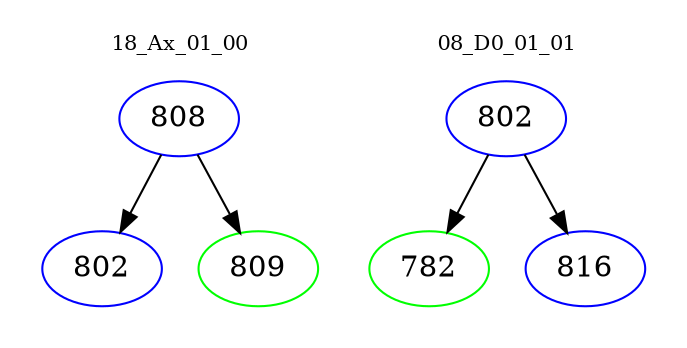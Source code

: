 digraph{
subgraph cluster_0 {
color = white
label = "18_Ax_01_00";
fontsize=10;
T0_808 [label="808", color="blue"]
T0_808 -> T0_802 [color="black"]
T0_802 [label="802", color="blue"]
T0_808 -> T0_809 [color="black"]
T0_809 [label="809", color="green"]
}
subgraph cluster_1 {
color = white
label = "08_D0_01_01";
fontsize=10;
T1_802 [label="802", color="blue"]
T1_802 -> T1_782 [color="black"]
T1_782 [label="782", color="green"]
T1_802 -> T1_816 [color="black"]
T1_816 [label="816", color="blue"]
}
}

